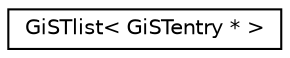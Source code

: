 digraph "Graphical Class Hierarchy"
{
 // INTERACTIVE_SVG=YES
 // LATEX_PDF_SIZE
  edge [fontname="Helvetica",fontsize="10",labelfontname="Helvetica",labelfontsize="10"];
  node [fontname="Helvetica",fontsize="10",shape=record];
  rankdir="LR";
  Node0 [label="GiSTlist\< GiSTentry * \>",height=0.2,width=0.4,color="black", fillcolor="white", style="filled",URL="$classGiSTlist.html",tooltip=" "];
}

